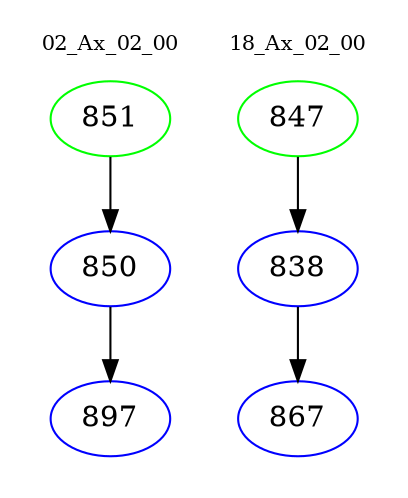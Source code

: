 digraph{
subgraph cluster_0 {
color = white
label = "02_Ax_02_00";
fontsize=10;
T0_851 [label="851", color="green"]
T0_851 -> T0_850 [color="black"]
T0_850 [label="850", color="blue"]
T0_850 -> T0_897 [color="black"]
T0_897 [label="897", color="blue"]
}
subgraph cluster_1 {
color = white
label = "18_Ax_02_00";
fontsize=10;
T1_847 [label="847", color="green"]
T1_847 -> T1_838 [color="black"]
T1_838 [label="838", color="blue"]
T1_838 -> T1_867 [color="black"]
T1_867 [label="867", color="blue"]
}
}
